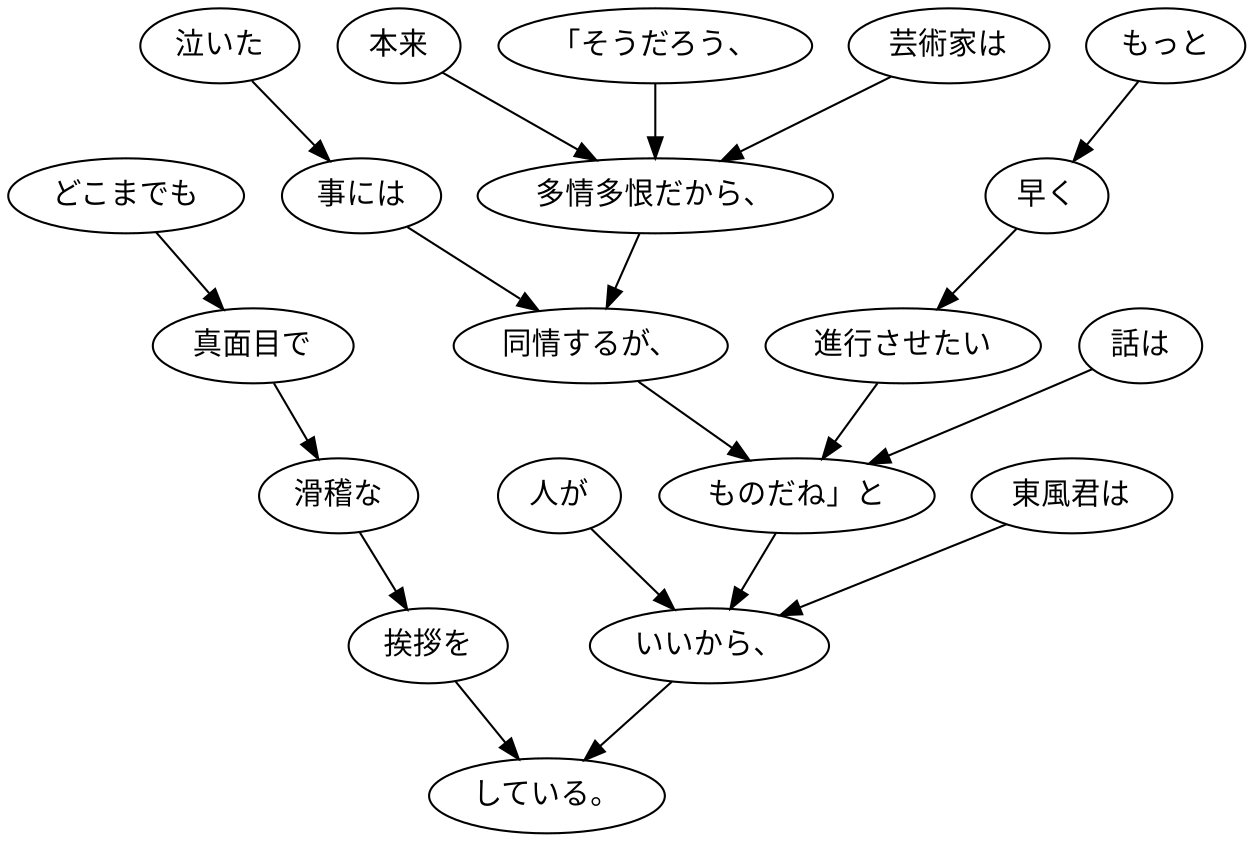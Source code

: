 digraph graph7992 {
	node0 [label="「そうだろう、"];
	node1 [label="芸術家は"];
	node2 [label="本来"];
	node3 [label="多情多恨だから、"];
	node4 [label="泣いた"];
	node5 [label="事には"];
	node6 [label="同情するが、"];
	node7 [label="話は"];
	node8 [label="もっと"];
	node9 [label="早く"];
	node10 [label="進行させたい"];
	node11 [label="ものだね」と"];
	node12 [label="東風君は"];
	node13 [label="人が"];
	node14 [label="いいから、"];
	node15 [label="どこまでも"];
	node16 [label="真面目で"];
	node17 [label="滑稽な"];
	node18 [label="挨拶を"];
	node19 [label="している。"];
	node0 -> node3;
	node1 -> node3;
	node2 -> node3;
	node3 -> node6;
	node4 -> node5;
	node5 -> node6;
	node6 -> node11;
	node7 -> node11;
	node8 -> node9;
	node9 -> node10;
	node10 -> node11;
	node11 -> node14;
	node12 -> node14;
	node13 -> node14;
	node14 -> node19;
	node15 -> node16;
	node16 -> node17;
	node17 -> node18;
	node18 -> node19;
}
